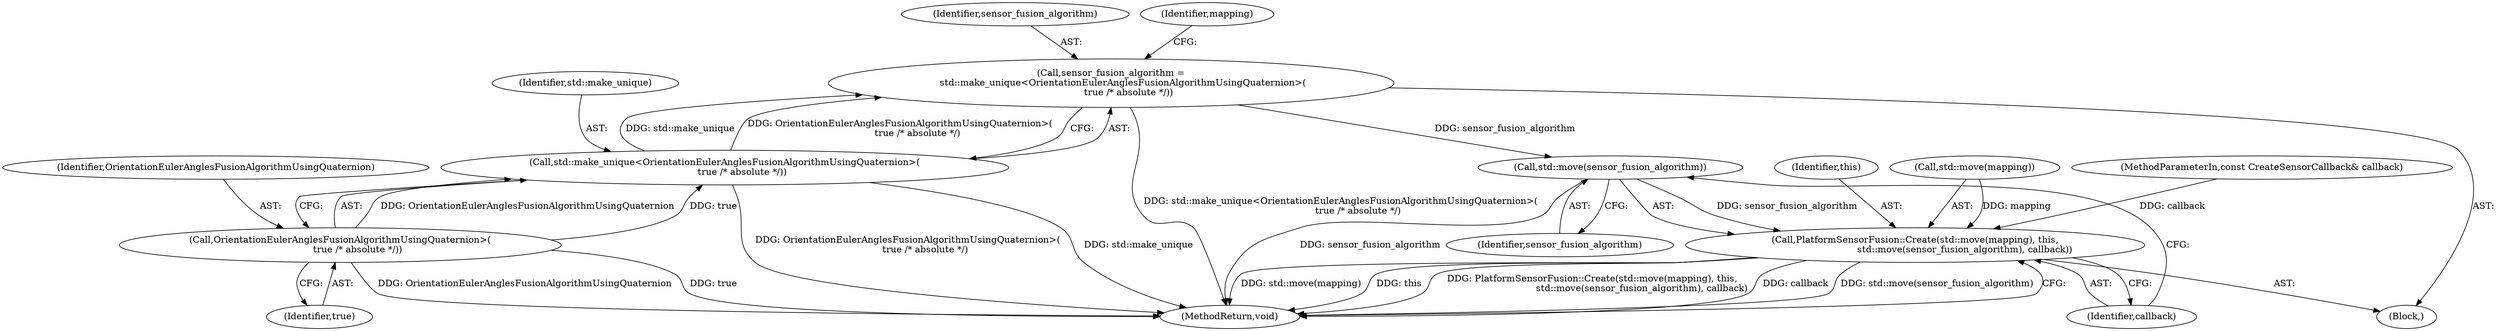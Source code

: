 digraph "1_Chrome_c0c8978849ac57e4ecd613ddc8ff7852a2054734_15@API" {
"1000128" [label="(Call,std::move(sensor_fusion_algorithm))"];
"1000117" [label="(Call,sensor_fusion_algorithm =\n        std::make_unique<OrientationEulerAnglesFusionAlgorithmUsingQuaternion>(\n            true /* absolute */))"];
"1000119" [label="(Call,std::make_unique<OrientationEulerAnglesFusionAlgorithmUsingQuaternion>(\n            true /* absolute */))"];
"1000121" [label="(Call,OrientationEulerAnglesFusionAlgorithmUsingQuaternion>(\n            true /* absolute */))"];
"1000124" [label="(Call,PlatformSensorFusion::Create(std::move(mapping), this,\n                                  std::move(sensor_fusion_algorithm), callback))"];
"1000127" [label="(Identifier,this)"];
"1000118" [label="(Identifier,sensor_fusion_algorithm)"];
"1000130" [label="(Identifier,callback)"];
"1000123" [label="(Identifier,true)"];
"1000125" [label="(Call,std::move(mapping))"];
"1000120" [label="(Identifier,std::make_unique)"];
"1000117" [label="(Call,sensor_fusion_algorithm =\n        std::make_unique<OrientationEulerAnglesFusionAlgorithmUsingQuaternion>(\n            true /* absolute */))"];
"1000122" [label="(Identifier,OrientationEulerAnglesFusionAlgorithmUsingQuaternion)"];
"1000121" [label="(Call,OrientationEulerAnglesFusionAlgorithmUsingQuaternion>(\n            true /* absolute */))"];
"1000140" [label="(MethodReturn,void)"];
"1000129" [label="(Identifier,sensor_fusion_algorithm)"];
"1000128" [label="(Call,std::move(sensor_fusion_algorithm))"];
"1000124" [label="(Call,PlatformSensorFusion::Create(std::move(mapping), this,\n                                  std::move(sensor_fusion_algorithm), callback))"];
"1000115" [label="(Block,)"];
"1000119" [label="(Call,std::make_unique<OrientationEulerAnglesFusionAlgorithmUsingQuaternion>(\n            true /* absolute */))"];
"1000104" [label="(MethodParameterIn,const CreateSensorCallback& callback)"];
"1000126" [label="(Identifier,mapping)"];
"1000128" -> "1000124"  [label="AST: "];
"1000128" -> "1000129"  [label="CFG: "];
"1000129" -> "1000128"  [label="AST: "];
"1000130" -> "1000128"  [label="CFG: "];
"1000128" -> "1000140"  [label="DDG: sensor_fusion_algorithm"];
"1000128" -> "1000124"  [label="DDG: sensor_fusion_algorithm"];
"1000117" -> "1000128"  [label="DDG: sensor_fusion_algorithm"];
"1000117" -> "1000115"  [label="AST: "];
"1000117" -> "1000119"  [label="CFG: "];
"1000118" -> "1000117"  [label="AST: "];
"1000119" -> "1000117"  [label="AST: "];
"1000126" -> "1000117"  [label="CFG: "];
"1000117" -> "1000140"  [label="DDG: std::make_unique<OrientationEulerAnglesFusionAlgorithmUsingQuaternion>(\n            true /* absolute */)"];
"1000119" -> "1000117"  [label="DDG: std::make_unique"];
"1000119" -> "1000117"  [label="DDG: OrientationEulerAnglesFusionAlgorithmUsingQuaternion>(\n            true /* absolute */)"];
"1000119" -> "1000121"  [label="CFG: "];
"1000120" -> "1000119"  [label="AST: "];
"1000121" -> "1000119"  [label="AST: "];
"1000119" -> "1000140"  [label="DDG: OrientationEulerAnglesFusionAlgorithmUsingQuaternion>(\n            true /* absolute */)"];
"1000119" -> "1000140"  [label="DDG: std::make_unique"];
"1000121" -> "1000119"  [label="DDG: OrientationEulerAnglesFusionAlgorithmUsingQuaternion"];
"1000121" -> "1000119"  [label="DDG: true"];
"1000121" -> "1000123"  [label="CFG: "];
"1000122" -> "1000121"  [label="AST: "];
"1000123" -> "1000121"  [label="AST: "];
"1000121" -> "1000140"  [label="DDG: true"];
"1000121" -> "1000140"  [label="DDG: OrientationEulerAnglesFusionAlgorithmUsingQuaternion"];
"1000124" -> "1000115"  [label="AST: "];
"1000124" -> "1000130"  [label="CFG: "];
"1000125" -> "1000124"  [label="AST: "];
"1000127" -> "1000124"  [label="AST: "];
"1000130" -> "1000124"  [label="AST: "];
"1000140" -> "1000124"  [label="CFG: "];
"1000124" -> "1000140"  [label="DDG: std::move(mapping)"];
"1000124" -> "1000140"  [label="DDG: this"];
"1000124" -> "1000140"  [label="DDG: PlatformSensorFusion::Create(std::move(mapping), this,\n                                  std::move(sensor_fusion_algorithm), callback)"];
"1000124" -> "1000140"  [label="DDG: callback"];
"1000124" -> "1000140"  [label="DDG: std::move(sensor_fusion_algorithm)"];
"1000125" -> "1000124"  [label="DDG: mapping"];
"1000104" -> "1000124"  [label="DDG: callback"];
}
